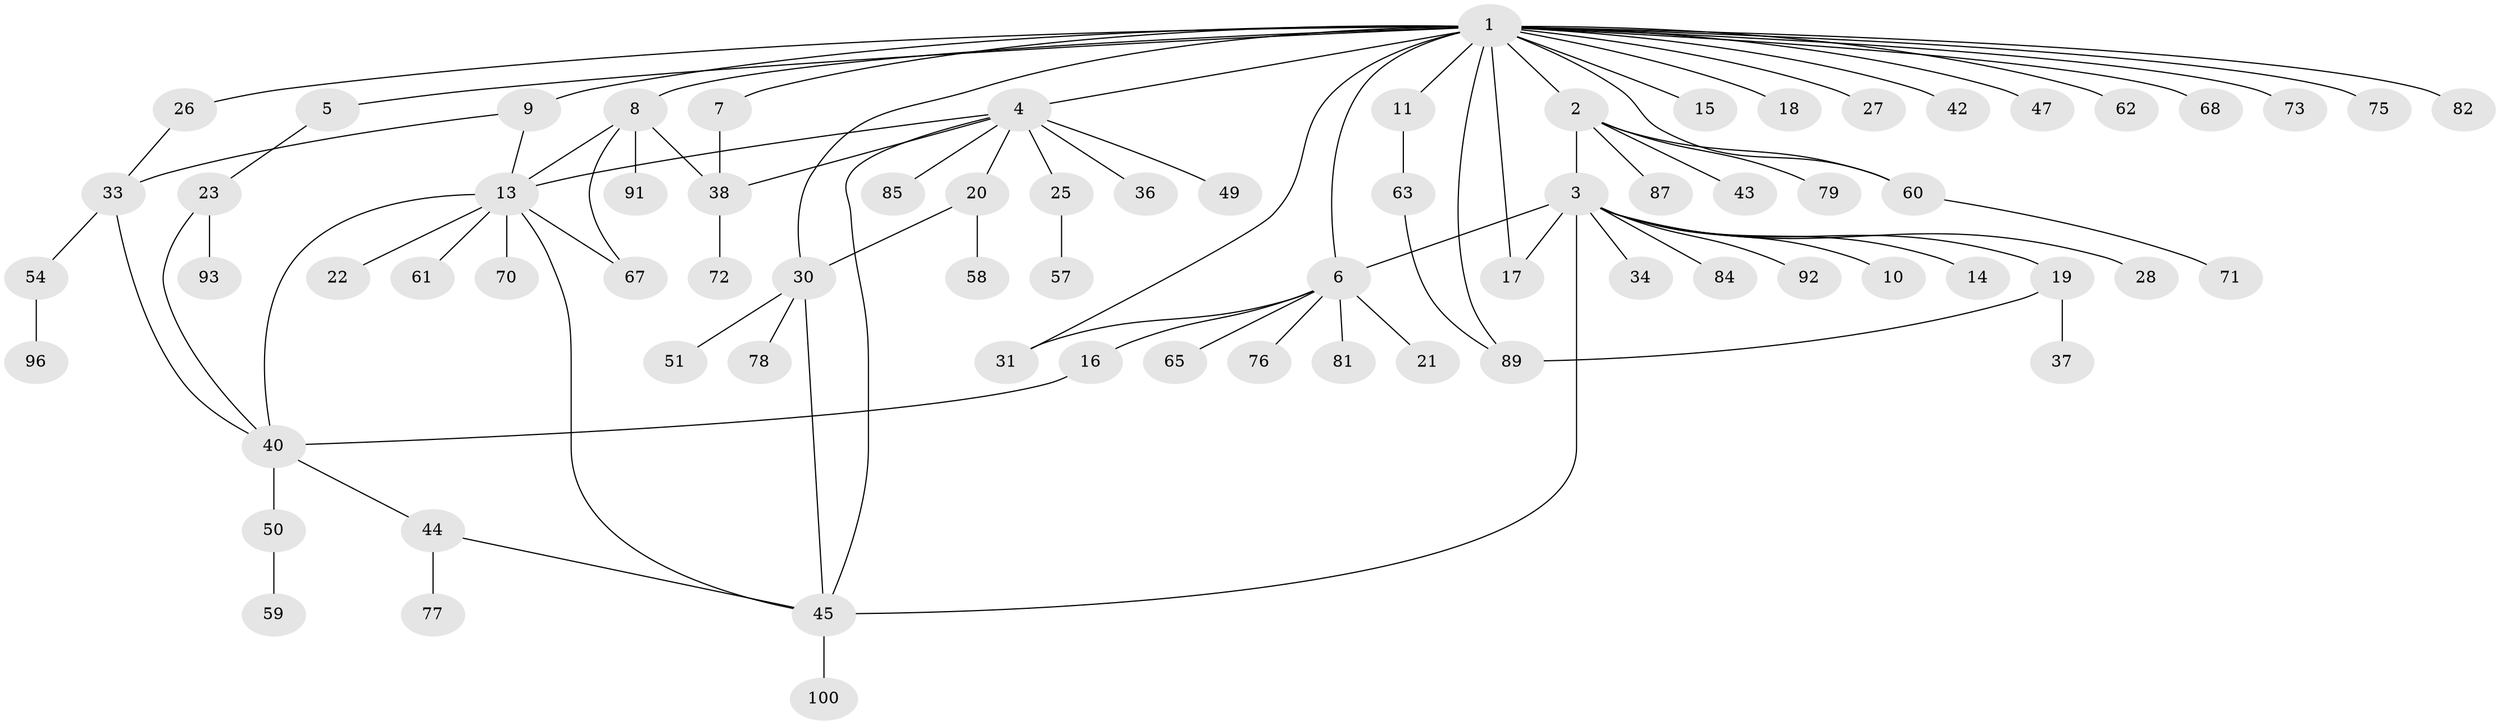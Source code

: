 // original degree distribution, {24: 0.009900990099009901, 7: 0.019801980198019802, 11: 0.009900990099009901, 10: 0.009900990099009901, 2: 0.1485148514851485, 3: 0.2079207920792079, 1: 0.5148514851485149, 8: 0.009900990099009901, 4: 0.039603960396039604, 5: 0.019801980198019802, 6: 0.009900990099009901}
// Generated by graph-tools (version 1.1) at 2025/11/02/27/25 16:11:16]
// undirected, 73 vertices, 92 edges
graph export_dot {
graph [start="1"]
  node [color=gray90,style=filled];
  1 [super="+55"];
  2 [super="+41"];
  3 [super="+74"];
  4 [super="+32"];
  5;
  6 [super="+12"];
  7 [super="+52"];
  8 [super="+39"];
  9 [super="+24"];
  10;
  11;
  13 [super="+29"];
  14;
  15;
  16;
  17;
  18;
  19 [super="+95"];
  20 [super="+53"];
  21;
  22 [super="+48"];
  23 [super="+99"];
  25 [super="+64"];
  26;
  27;
  28;
  30 [super="+94"];
  31 [super="+101"];
  33 [super="+35"];
  34;
  36;
  37;
  38 [super="+46"];
  40 [super="+83"];
  42;
  43;
  44 [super="+56"];
  45 [super="+86"];
  47;
  49;
  50 [super="+80"];
  51;
  54 [super="+69"];
  57;
  58;
  59;
  60 [super="+66"];
  61;
  62;
  63 [super="+97"];
  65;
  67 [super="+88"];
  68;
  70;
  71 [super="+98"];
  72;
  73;
  75;
  76;
  77;
  78;
  79;
  81;
  82;
  84;
  85;
  87;
  89 [super="+90"];
  91;
  92;
  93;
  96;
  100;
  1 -- 2;
  1 -- 4 [weight=2];
  1 -- 5;
  1 -- 6;
  1 -- 7;
  1 -- 8;
  1 -- 9 [weight=2];
  1 -- 11;
  1 -- 15;
  1 -- 17;
  1 -- 18;
  1 -- 26;
  1 -- 27;
  1 -- 30;
  1 -- 31;
  1 -- 42;
  1 -- 47;
  1 -- 60;
  1 -- 73;
  1 -- 75;
  1 -- 82;
  1 -- 89;
  1 -- 62;
  1 -- 68;
  2 -- 3;
  2 -- 43;
  2 -- 79;
  2 -- 87;
  2 -- 60;
  3 -- 10;
  3 -- 14;
  3 -- 17;
  3 -- 19;
  3 -- 28;
  3 -- 34;
  3 -- 84;
  3 -- 92;
  3 -- 6;
  3 -- 45;
  4 -- 13;
  4 -- 20;
  4 -- 25;
  4 -- 38;
  4 -- 49;
  4 -- 85;
  4 -- 36;
  4 -- 45;
  5 -- 23;
  6 -- 31;
  6 -- 65;
  6 -- 76;
  6 -- 81;
  6 -- 16;
  6 -- 21;
  7 -- 38;
  8 -- 38;
  8 -- 67;
  8 -- 91;
  8 -- 13;
  9 -- 13;
  9 -- 33;
  11 -- 63;
  13 -- 22;
  13 -- 40;
  13 -- 45;
  13 -- 61;
  13 -- 67;
  13 -- 70;
  16 -- 40;
  19 -- 37;
  19 -- 89;
  20 -- 58;
  20 -- 30;
  23 -- 93;
  23 -- 40;
  25 -- 57;
  26 -- 33;
  30 -- 51;
  30 -- 78;
  30 -- 45;
  33 -- 40;
  33 -- 54;
  38 -- 72;
  40 -- 44;
  40 -- 50;
  44 -- 77;
  44 -- 45;
  45 -- 100;
  50 -- 59;
  54 -- 96;
  60 -- 71;
  63 -- 89;
}
